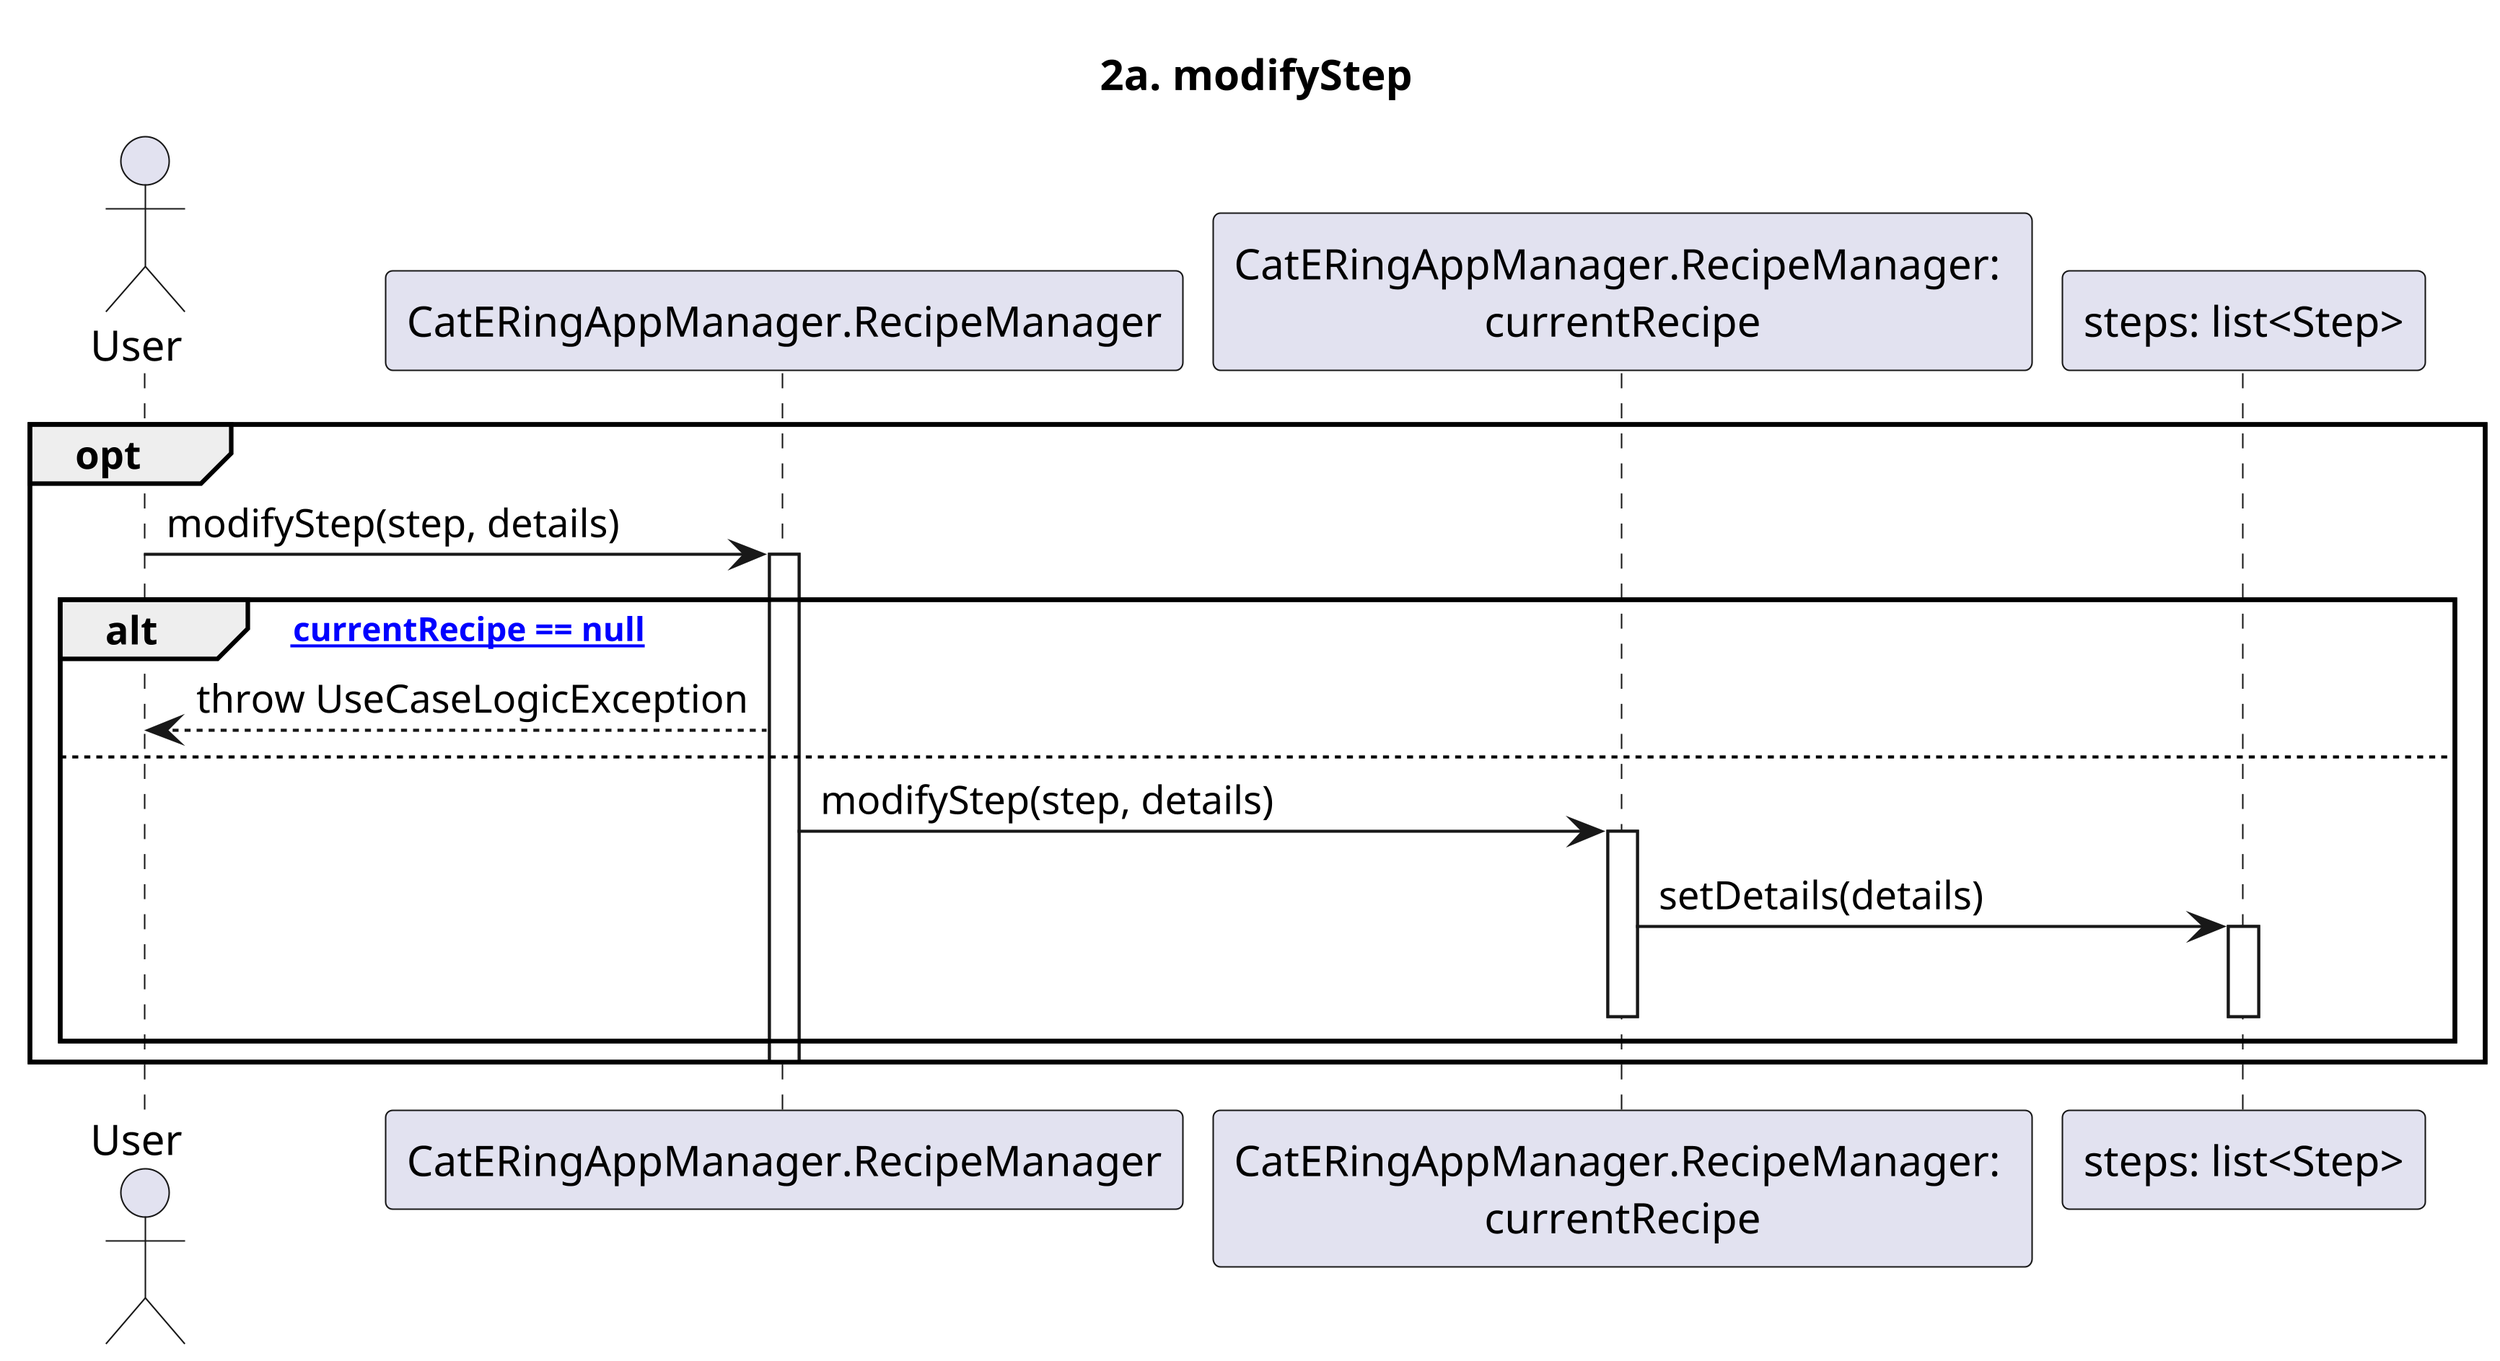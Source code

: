 @startuml

skinparam Dpi 400

title: 2a. modifyStep

Actor User
Participant "CatERingAppManager.RecipeManager" as RM 
Participant "CatERingAppManager.RecipeManager: \ncurrentRecipe" as CR
Participant "steps: list<Step>" as CS 
opt
    User -> RM: modifyStep(step, details)
    Activate RM
    alt ["currentRecipe == null"]
        RM --> User: throw UseCaseLogicException
    
    else
        RM -> CR: modifyStep(step, details)
        Activate CR
        
        CR -> CS: setDetails(details)
        Activate CS
        Deactivate CS       
        Deactivate CR    
    end
    Deactivate RM
end
@enduml
